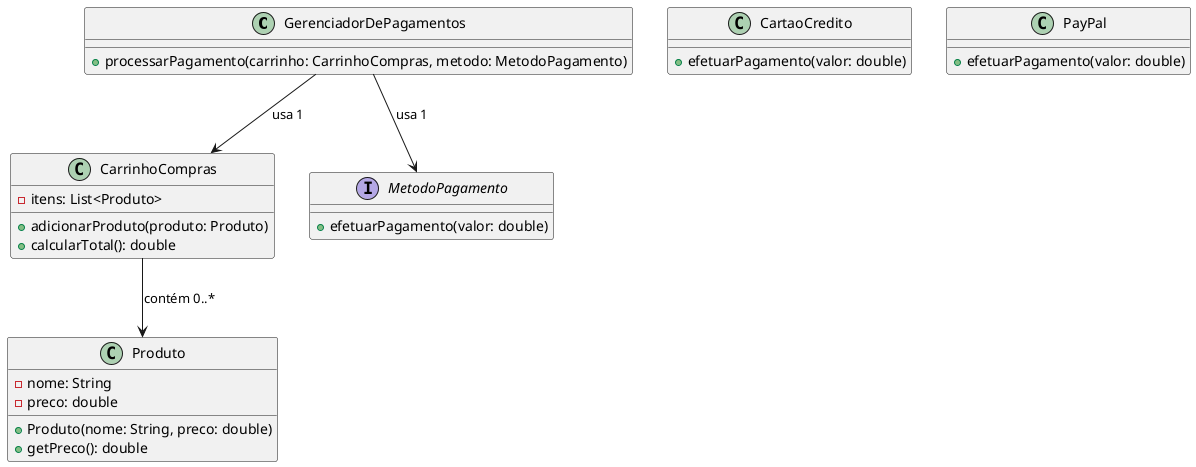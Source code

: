 @startuml Criador
class GerenciadorDePagamentos {
    +processarPagamento(carrinho: CarrinhoCompras, metodo: MetodoPagamento)
}

class CarrinhoCompras {
    -itens: List<Produto>

    +adicionarProduto(produto: Produto)
    +calcularTotal(): double
}

class Produto {
    -nome: String
    -preco: double

    +Produto(nome: String, preco: double)
    +getPreco(): double
}

interface MetodoPagamento {
    +efetuarPagamento(valor: double)
}

class CartaoCredito {
    +efetuarPagamento(valor: double)
}

class PayPal {
    +efetuarPagamento(valor: double)
}

GerenciadorDePagamentos --> CarrinhoCompras: usa 1
GerenciadorDePagamentos --> MetodoPagamento: usa 1
CarrinhoCompras --> Produto: contém 0..*
@enduml
